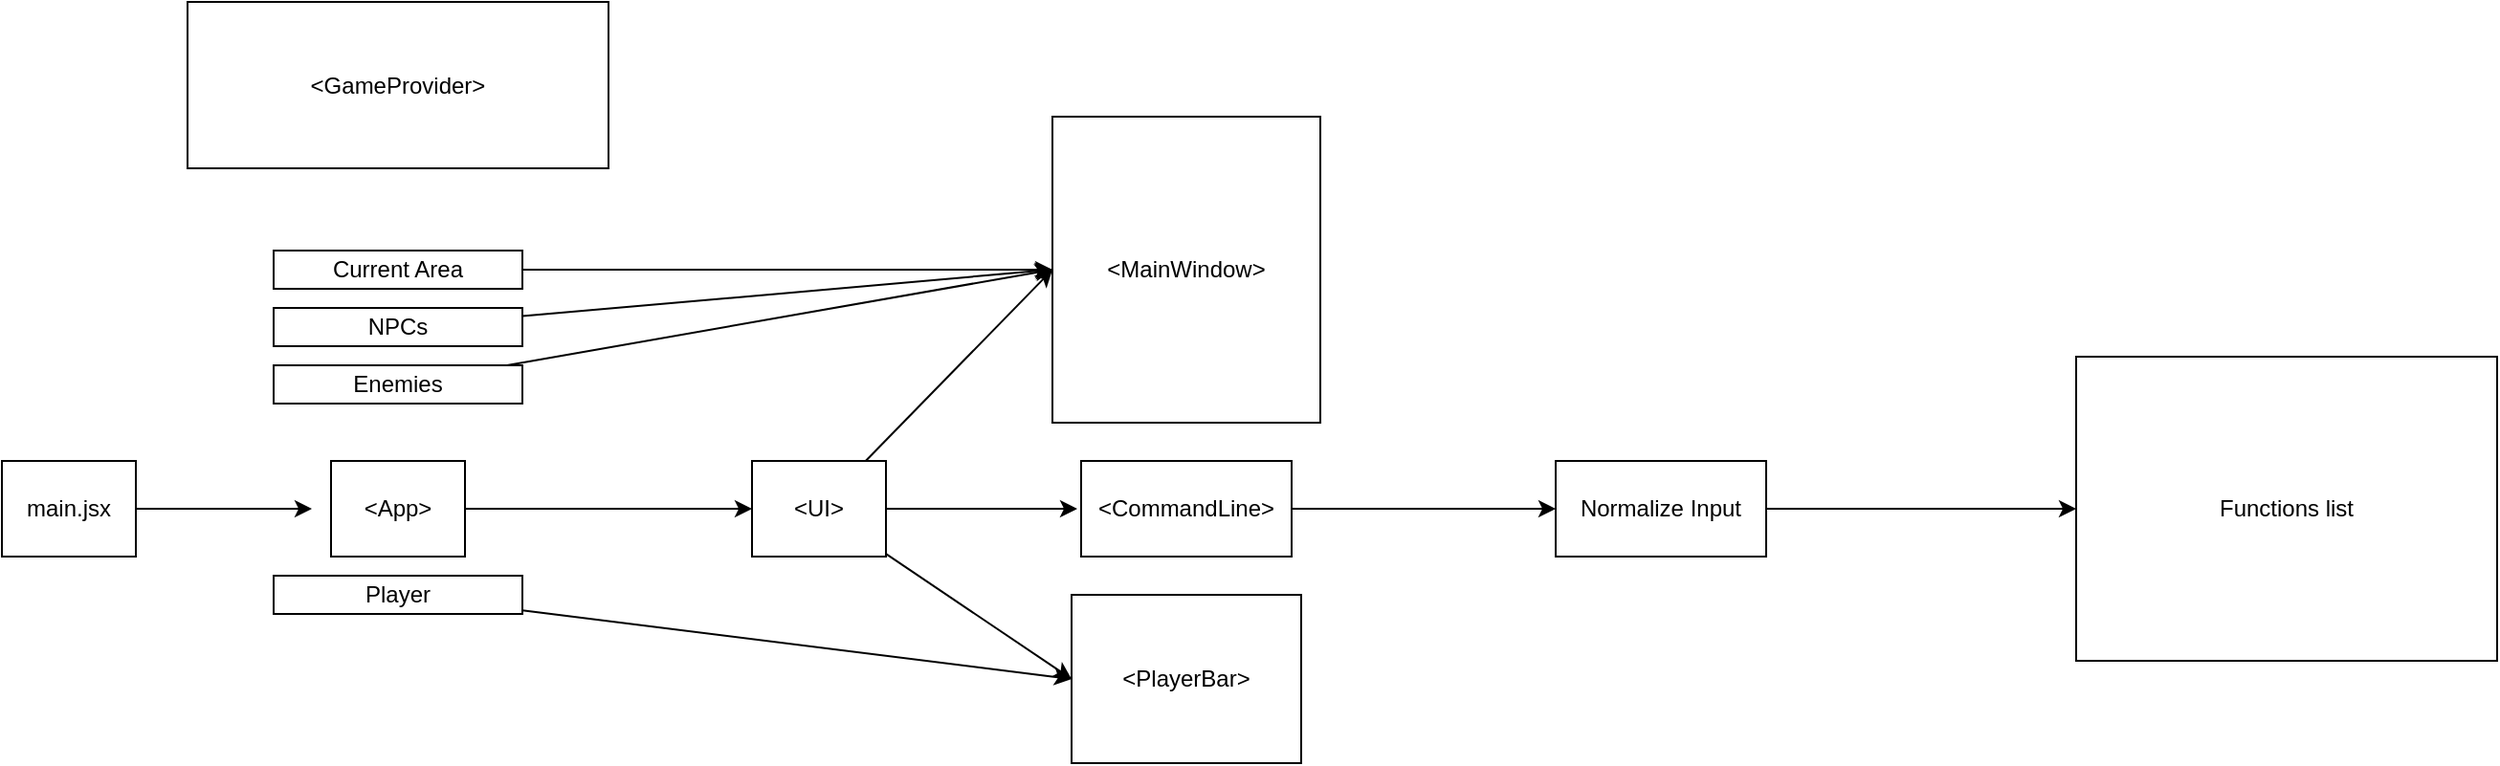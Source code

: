 <mxfile>
    <diagram id="TJ5Nvxhqn_RM2mRXQW2T" name="Page-1">
        <mxGraphModel dx="1702" dy="586" grid="1" gridSize="10" guides="1" tooltips="1" connect="1" arrows="1" fold="1" page="1" pageScale="1" pageWidth="850" pageHeight="1100" math="0" shadow="0">
            <root>
                <mxCell id="0"/>
                <mxCell id="1" parent="0"/>
                <mxCell id="9" style="edgeStyle=none;html=1;entryX=0;entryY=0.5;entryDx=0;entryDy=0;" parent="1" source="2" target="8" edge="1">
                    <mxGeometry relative="1" as="geometry">
                        <mxPoint x="50" y="425.0" as="targetPoint"/>
                    </mxGeometry>
                </mxCell>
                <mxCell id="2" value="&amp;lt;App&amp;gt;" style="whiteSpace=wrap;html=1;" parent="1" vertex="1">
                    <mxGeometry x="-60" y="400" width="70" height="50" as="geometry"/>
                </mxCell>
                <mxCell id="5" style="edgeStyle=none;html=1;" parent="1" source="4" edge="1">
                    <mxGeometry relative="1" as="geometry">
                        <mxPoint x="-70" y="425" as="targetPoint"/>
                    </mxGeometry>
                </mxCell>
                <mxCell id="4" value="main.jsx" style="whiteSpace=wrap;html=1;" parent="1" vertex="1">
                    <mxGeometry x="-232" y="400" width="70" height="50" as="geometry"/>
                </mxCell>
                <mxCell id="6" value="&amp;lt;GameProvider&amp;gt;" style="whiteSpace=wrap;html=1;" parent="1" vertex="1">
                    <mxGeometry x="-135" y="160" width="220" height="87" as="geometry"/>
                </mxCell>
                <mxCell id="14" style="edgeStyle=none;html=1;entryX=0;entryY=0.5;entryDx=0;entryDy=0;" parent="1" source="8" target="10" edge="1">
                    <mxGeometry relative="1" as="geometry"/>
                </mxCell>
                <mxCell id="16" style="edgeStyle=none;html=1;" parent="1" source="8" edge="1">
                    <mxGeometry relative="1" as="geometry">
                        <mxPoint x="330" y="425" as="targetPoint"/>
                    </mxGeometry>
                </mxCell>
                <mxCell id="17" style="edgeStyle=none;html=1;entryX=0;entryY=0.5;entryDx=0;entryDy=0;" parent="1" source="8" target="12" edge="1">
                    <mxGeometry relative="1" as="geometry"/>
                </mxCell>
                <mxCell id="8" value="&amp;lt;UI&amp;gt;" style="whiteSpace=wrap;html=1;" parent="1" vertex="1">
                    <mxGeometry x="160" y="400" width="70" height="50" as="geometry"/>
                </mxCell>
                <mxCell id="10" value="&amp;lt;MainWindow&amp;gt;" style="whiteSpace=wrap;html=1;" parent="1" vertex="1">
                    <mxGeometry x="317" y="220" width="140" height="160" as="geometry"/>
                </mxCell>
                <mxCell id="28" style="edgeStyle=none;html=1;" edge="1" parent="1" source="29" target="27">
                    <mxGeometry relative="1" as="geometry"/>
                </mxCell>
                <mxCell id="11" value="&amp;lt;CommandLine&amp;gt;" style="whiteSpace=wrap;html=1;" parent="1" vertex="1">
                    <mxGeometry x="332" y="400" width="110" height="50" as="geometry"/>
                </mxCell>
                <mxCell id="12" value="&amp;lt;PlayerBar&amp;gt;" style="whiteSpace=wrap;html=1;" parent="1" vertex="1">
                    <mxGeometry x="327" y="470" width="120" height="88" as="geometry"/>
                </mxCell>
                <mxCell id="23" style="edgeStyle=none;html=1;entryX=0;entryY=0.5;entryDx=0;entryDy=0;" parent="1" source="18" target="12" edge="1">
                    <mxGeometry relative="1" as="geometry"/>
                </mxCell>
                <mxCell id="18" value="Player" style="whiteSpace=wrap;html=1;" parent="1" vertex="1">
                    <mxGeometry x="-90" y="460" width="130" height="20" as="geometry"/>
                </mxCell>
                <mxCell id="26" style="edgeStyle=none;html=1;entryX=0;entryY=0.5;entryDx=0;entryDy=0;" parent="1" source="19" target="10" edge="1">
                    <mxGeometry relative="1" as="geometry"/>
                </mxCell>
                <mxCell id="19" value="Current Area" style="whiteSpace=wrap;html=1;" parent="1" vertex="1">
                    <mxGeometry x="-90" y="290" width="130" height="20" as="geometry"/>
                </mxCell>
                <mxCell id="25" style="edgeStyle=none;html=1;entryX=0;entryY=0.5;entryDx=0;entryDy=0;" parent="1" source="20" target="10" edge="1">
                    <mxGeometry relative="1" as="geometry"/>
                </mxCell>
                <mxCell id="20" value="NPCs" style="whiteSpace=wrap;html=1;" parent="1" vertex="1">
                    <mxGeometry x="-90" y="320" width="130" height="20" as="geometry"/>
                </mxCell>
                <mxCell id="24" style="edgeStyle=none;html=1;entryX=0;entryY=0.5;entryDx=0;entryDy=0;" parent="1" source="21" target="10" edge="1">
                    <mxGeometry relative="1" as="geometry"/>
                </mxCell>
                <mxCell id="21" value="Enemies" style="whiteSpace=wrap;html=1;" parent="1" vertex="1">
                    <mxGeometry x="-90" y="350" width="130" height="20" as="geometry"/>
                </mxCell>
                <mxCell id="27" value="Functions list" style="whiteSpace=wrap;html=1;" parent="1" vertex="1">
                    <mxGeometry x="852" y="345.5" width="220" height="159" as="geometry"/>
                </mxCell>
                <mxCell id="30" value="" style="edgeStyle=none;html=1;" edge="1" parent="1" source="11" target="29">
                    <mxGeometry relative="1" as="geometry">
                        <mxPoint x="442" y="425" as="sourcePoint"/>
                        <mxPoint x="852" y="425" as="targetPoint"/>
                    </mxGeometry>
                </mxCell>
                <mxCell id="29" value="Normalize Input" style="whiteSpace=wrap;html=1;" vertex="1" parent="1">
                    <mxGeometry x="580" y="400" width="110" height="50" as="geometry"/>
                </mxCell>
            </root>
        </mxGraphModel>
    </diagram>
</mxfile>